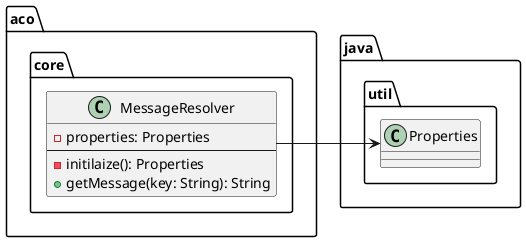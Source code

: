 @startuml(id=MessageResolver)
left to right direction

class aco.core.MessageResolver {
  - properties: Properties
  --
  - initilaize(): Properties
  + getMessage(key: String): String
}

aco.core.MessageResolver --> java.util.Properties

@enduml
